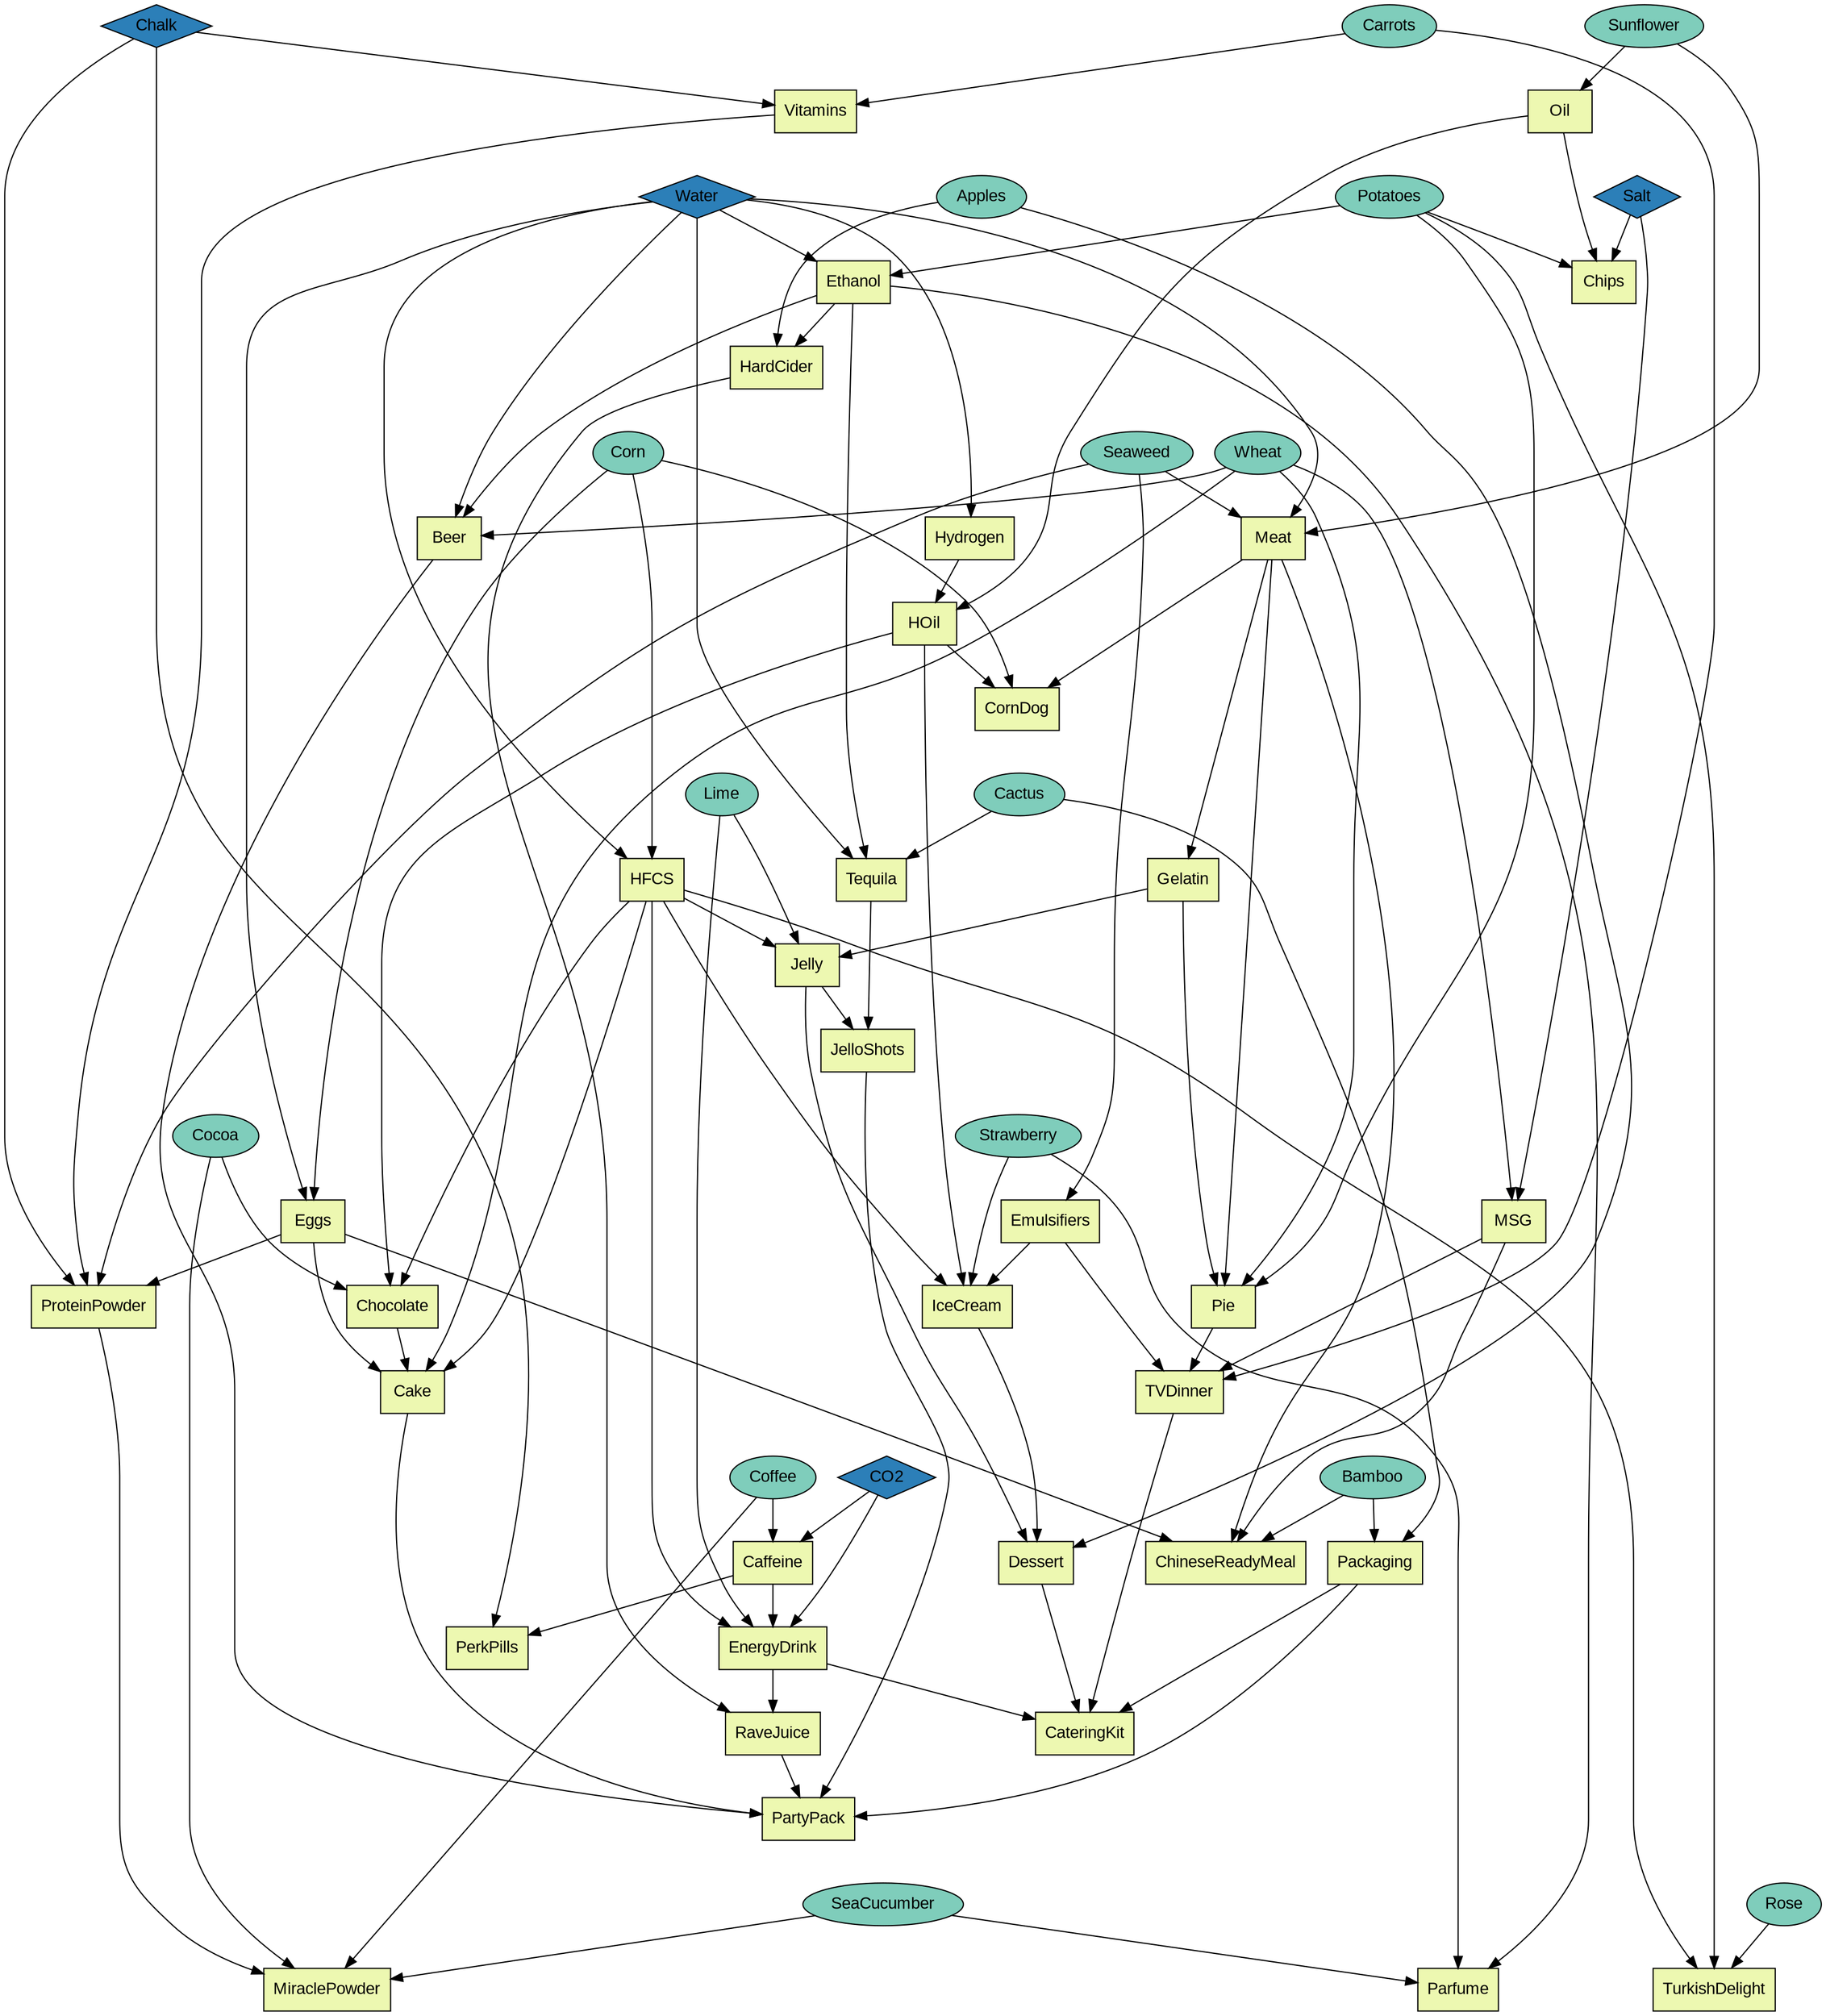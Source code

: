 digraph G {

     //nodesep=0.1;
     //ranksep=2.0;
     
     node [style="filled", fontname="Arial", colorscheme=ylgnbu3];

    Vitamins, Oil, Chips, Ethanol, HardCider, HFCS, Eggs, Tequila, Meat, MSG, Beer,
    Emulsifiers, Hydrogen, IceCream, HOil, ProteinPowder, Chocolate, TVDinner, ChineseReadyMeal, Caffeine, EnergyDrink,
    RaveJuice, JelloShots, Cake, CateringKit, Packaging, PartyPack, CornDog, Dessert, Jelly, 
    Gelatin, Pie, PerkPills, Rose, TurkishDelight, Parfume, MiraclePowder
    [shape=Square, fillcolor=1]


    Carrots, Sunflower, Potatoes, Apples, Corn, Cactus, Wheat, Seaweed, Coffee, Bamboo, Lime, Strawberry, Cocoa, SeaCucumber, Rose
    [shape=ellipse, fillcolor=2]

    Chalk, Salt, Water, CO2 
    [shape=diamond, fillcolor=3]
    
    subgraph t0 {
        label="Tier 0"
        rank="same"
        Carrots, Sunflower,
        Chalk
    }
    subgraph t1 {
        label="Tier 1"
        rank="same"
        Potatoes, Apples,
        Salt, Water
    }
    subgraph t2 {
        label="Tier 2"
        rank="same"
        Seaweed, Corn, Wheat
    }
    subgraph t3 {
        label="Tier3"
        rank="same"
        Cactus, Lime
    }
    subgraph t4 {
        label="Tier 4"
        rank="same"
        Strawberry, Cocoa
    }
    subgraph t5 {
        rank="same"
        label="Tier 5"
        Coffee, Bamboo,
        CO2
    }
   subgraph t6 {
        rank="same"
        label="Tier 6"
        SeaCucumber, Rose
    }
    
    
    subgraph f0 {
        rank="same"
        Vitamins, Oil
    }
    subgraph f1_a {
        rank="same"
        Chips, Ethanol
    }
    subgraph f1_b {
        rank="same"
        HardCider
    }
    subgraph f2_a {
        rank="same"
        Meat, Hydrogen, Beer
    }
    subgraph f2_b {
        rank="same"
        HOil
    }
    subgraph f2_c {
        rank="same"
        CornDog
    }
    subgraph f3_a {
        rank="same"
        Tequila, HFCS, Gelatin
    }
    subgraph f3_b {
        rank="same"
        Jelly
    }
    subgraph f3_c {
        rank="same"
        JelloShots
    }    
    subgraph f4_a {
        rank="same"
        Emulsifiers, Eggs, MSG
    }
    subgraph f4_b {
        rank="same"
        IceCream, ProteinPowder, Chocolate, Pie
    }
    subgraph f4_c {
        rank="same"
        TVDinner, Cake
    }
    subgraph f5_a {
        rank="same"
        Caffeine, Packaging, Dessert, ChineseReadyMeal
    }
    subgraph f5_b {
        rank="same"
        EnergyDrink, PerkPills
    }
    subgraph f5_c {
        rank="same"
        RaveJuice, CateringKit
    }
    subgraph f5_d {
        rank="same"
        PartyPack
    }
    subgraph f6_a {
        rank="same"
        Parfume, TurkishDelight, MiraclePowder
    }
    
    // Force fanking
    Carrots -> Potatoes [style=invis]
    Potatoes -> Seaweed [style=invis]
    Seaweed -> Cactus [style=invis]
    Cactus -> Strawberry [style=invis]
    Strawberry -> Coffee [style=invis]
    Coffee -> SeaCucumber [style=invis]

    // extra needed for T4
    Strawberry -> Emulsifiers [style=invis]
    
    Vitamins -> Potatoes [style=invis]
    HardCider -> Seaweed [style=invis]
    CornDog -> Cactus [style=invis]
    JelloShots -> Strawberry [style=invis]
    TVDinner -> Coffee [style=invis]
    PartyPack -> SeaCucumber [style=invis]

    // t0
    
    Carrots -> Vitamins
    Chalk -> Vitamins
    
    // t1
    
    Sunflower -> Oil
    
    Potatoes -> Chips
    Salt -> Chips
    Oil -> Chips
    
    Potatoes -> Ethanol
    Water -> Ethanol
    
    Ethanol -> HardCider
    Apples -> HardCider
    
    // t2
    
    Sunflower -> Meat
    Seaweed -> Meat
    Water -> Meat
    
    Water -> Hydrogen
    
    Oil -> HOil
    Hydrogen -> HOil
    
    HOil -> CornDog
    Meat -> CornDog
    Corn -> CornDog
    
    Ethanol -> Beer
    Water -> Beer
    Wheat -> Beer 
    
    // t3
    
    Ethanol -> Tequila
    Cactus -> Tequila
    Water -> Tequila
    
    Corn -> HFCS
    Water -> HFCS
    
    Meat -> Gelatin
    
    Gelatin -> Jelly
    Lime -> Jelly
    HFCS -> Jelly  
    
    Tequila -> JelloShots
    Jelly -> JelloShots
    
    // t4
    
    Seaweed -> Emulsifiers
    
    Strawberry -> IceCream
    Emulsifiers -> IceCream
    HOil -> IceCream
    HFCS -> IceCream
    
    Corn -> Eggs
    Water -> Eggs
    
    Eggs -> ProteinPowder
    Seaweed -> ProteinPowder
    Chalk -> ProteinPowder
    Vitamins -> ProteinPowder
    
    Cocoa -> Chocolate
    HFCS -> Chocolate
    HOil -> Chocolate

    Meat -> Pie
    Gelatin -> Pie
    Wheat -> Pie
    Potatoes -> Pie
    
    Wheat -> MSG
    Salt -> MSG
    
    Carrots -> TVDinner
    Pie -> TVDinner
    MSG -> TVDinner
    Emulsifiers -> TVDinner
    
    HFCS -> Cake
    Eggs -> Cake
    Wheat -> Cake
    Chocolate -> Cake
    
    // t5
    
    CO2 -> Caffeine
    Coffee -> Caffeine
    
    Lime -> EnergyDrink
    HFCS -> EnergyDrink
    Caffeine -> EnergyDrink
    CO2 -> EnergyDrink
    
    HardCider -> RaveJuice
    EnergyDrink -> RaveJuice
    
    Caffeine -> PerkPills
    Chalk -> PerkPills
    
    Bamboo -> Packaging
    Cactus -> Packaging
    
    Jelly -> Dessert
    IceCream -> Dessert
    Apples -> Dessert
    
    TVDinner -> CateringKit
    Dessert -> CateringKit
    EnergyDrink -> CateringKit
    Packaging -> CateringKit
    
    MSG -> ChineseReadyMeal
    Eggs -> ChineseReadyMeal
    Bamboo -> ChineseReadyMeal
    Meat -> ChineseReadyMeal

    Beer -> PartyPack
    JelloShots -> PartyPack
    Cake -> PartyPack
    RaveJuice -> PartyPack
    Packaging -> PartyPack
    
    // t6
    
    SeaCucumber -> Parfume
    Strawberry -> Parfume
    Ethanol -> Parfume
    
    ProteinPowder -> MiraclePowder
    SeaCucumber -> MiraclePowder
    Coffee -> MiraclePowder
    Cocoa -> MiraclePowder
    
    Rose -> TurkishDelight
    HFCS -> TurkishDelight
    Potatoes -> TurkishDelight

}